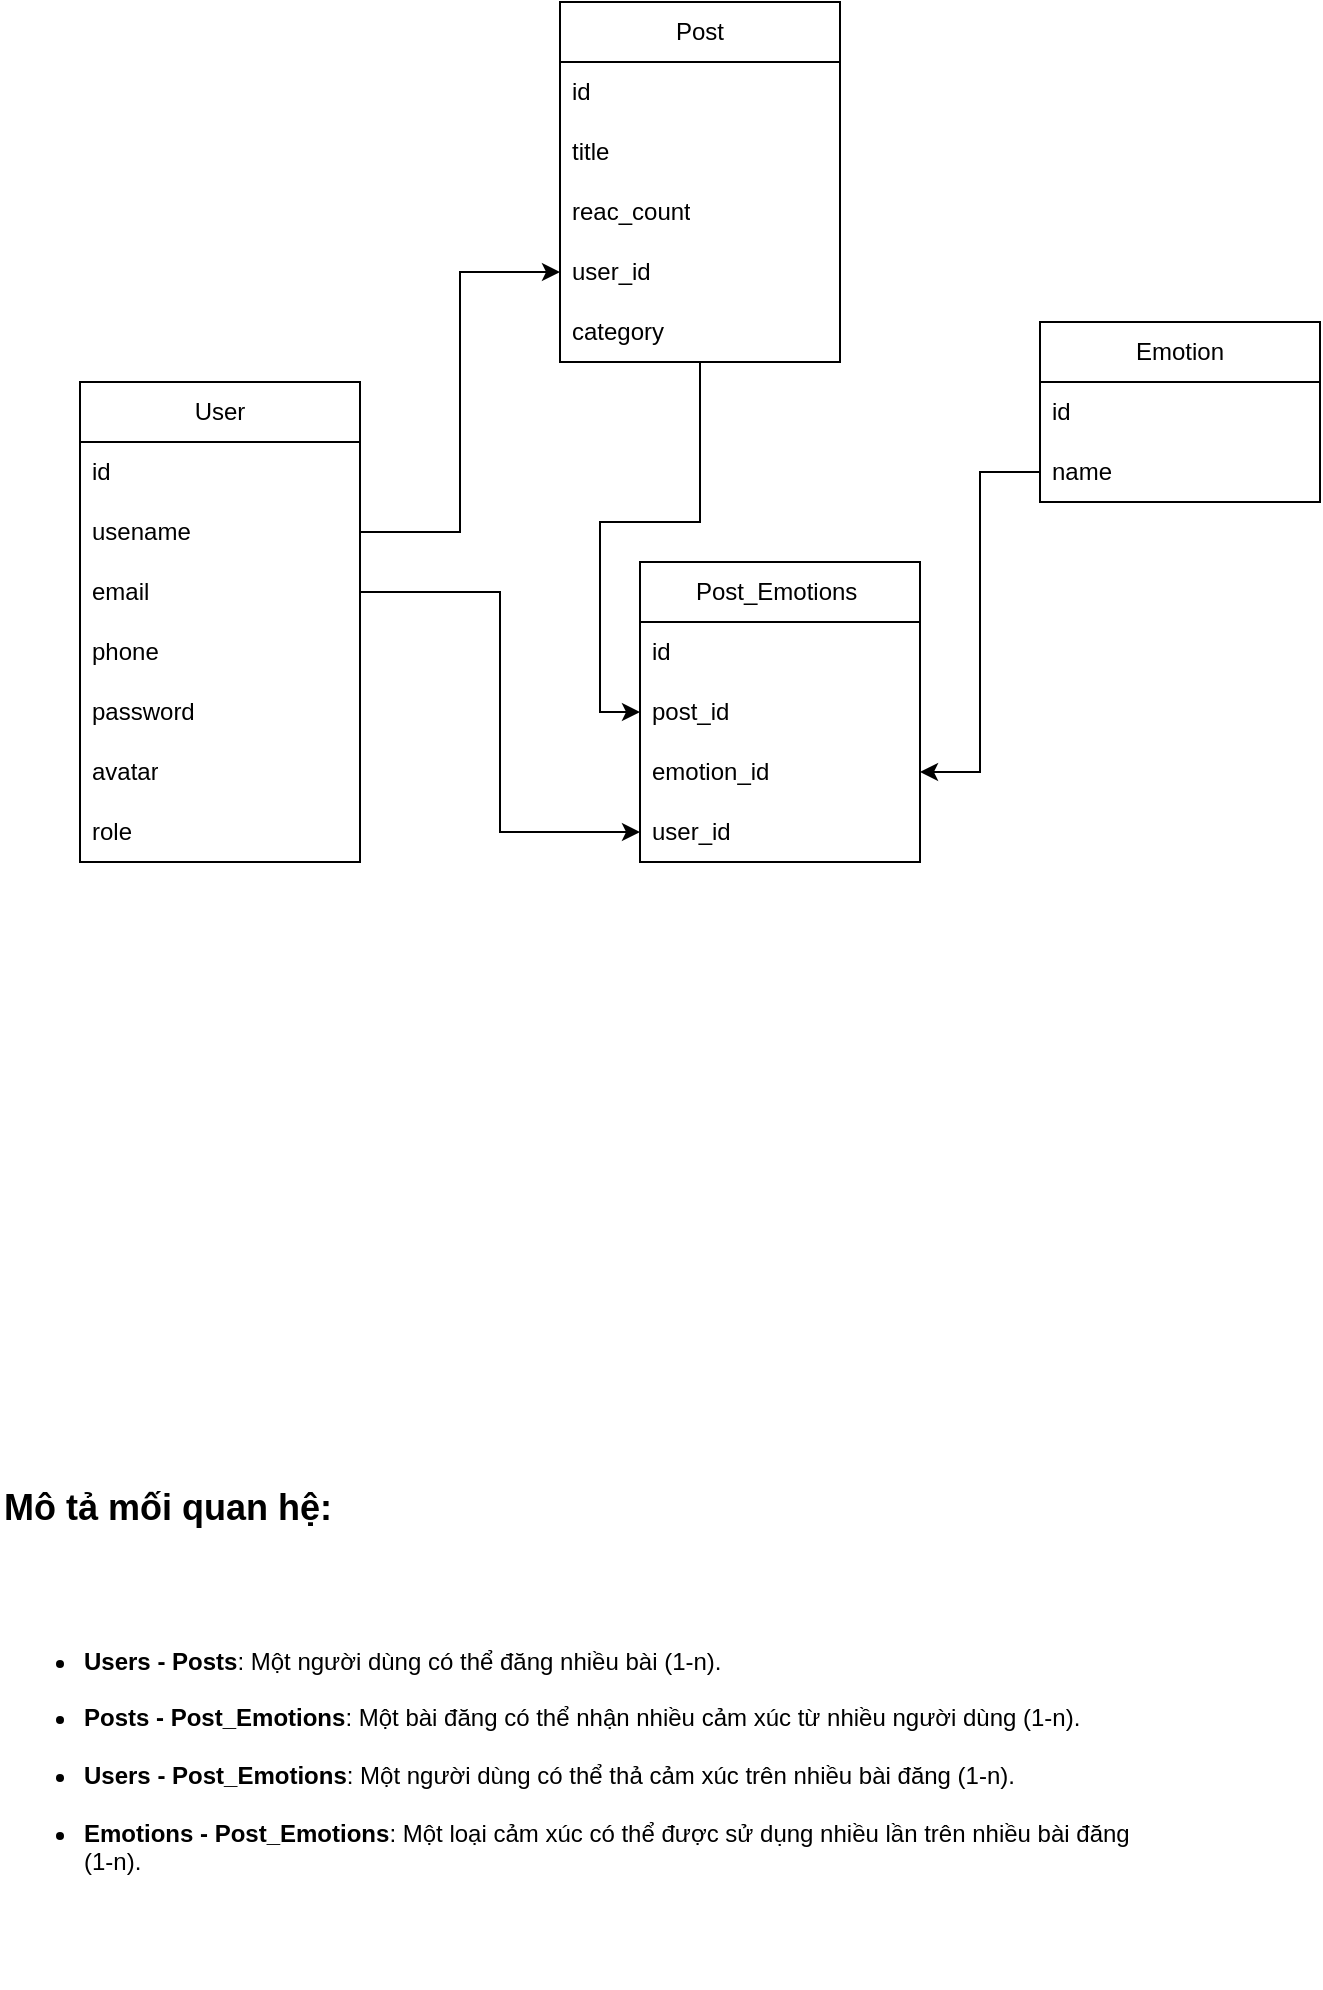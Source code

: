 <mxfile version="26.2.9">
  <diagram name="Page-1" id="tt_E0wB74knYjxpbGn3V">
    <mxGraphModel dx="1894" dy="562" grid="1" gridSize="10" guides="1" tooltips="1" connect="1" arrows="1" fold="1" page="1" pageScale="1" pageWidth="850" pageHeight="1100" math="0" shadow="0">
      <root>
        <mxCell id="0" />
        <mxCell id="1" parent="0" />
        <mxCell id="PYXaf_bYizha-XnBp0xb-1" value="User" style="swimlane;fontStyle=0;childLayout=stackLayout;horizontal=1;startSize=30;horizontalStack=0;resizeParent=1;resizeParentMax=0;resizeLast=0;collapsible=1;marginBottom=0;whiteSpace=wrap;html=1;" parent="1" vertex="1">
          <mxGeometry x="-40" y="430" width="140" height="240" as="geometry" />
        </mxCell>
        <mxCell id="PYXaf_bYizha-XnBp0xb-2" value="id" style="text;strokeColor=none;fillColor=none;align=left;verticalAlign=middle;spacingLeft=4;spacingRight=4;overflow=hidden;points=[[0,0.5],[1,0.5]];portConstraint=eastwest;rotatable=0;whiteSpace=wrap;html=1;" parent="PYXaf_bYizha-XnBp0xb-1" vertex="1">
          <mxGeometry y="30" width="140" height="30" as="geometry" />
        </mxCell>
        <mxCell id="PYXaf_bYizha-XnBp0xb-3" value="usename" style="text;strokeColor=none;fillColor=none;align=left;verticalAlign=middle;spacingLeft=4;spacingRight=4;overflow=hidden;points=[[0,0.5],[1,0.5]];portConstraint=eastwest;rotatable=0;whiteSpace=wrap;html=1;" parent="PYXaf_bYizha-XnBp0xb-1" vertex="1">
          <mxGeometry y="60" width="140" height="30" as="geometry" />
        </mxCell>
        <mxCell id="PYXaf_bYizha-XnBp0xb-4" value="email" style="text;strokeColor=none;fillColor=none;align=left;verticalAlign=middle;spacingLeft=4;spacingRight=4;overflow=hidden;points=[[0,0.5],[1,0.5]];portConstraint=eastwest;rotatable=0;whiteSpace=wrap;html=1;" parent="PYXaf_bYizha-XnBp0xb-1" vertex="1">
          <mxGeometry y="90" width="140" height="30" as="geometry" />
        </mxCell>
        <mxCell id="PYXaf_bYizha-XnBp0xb-9" value="phone&lt;span style=&quot;color: rgba(0, 0, 0, 0); font-family: monospace; font-size: 0px; text-wrap-mode: nowrap;&quot;&gt;%3CmxGraphModel%3E%3Croot%3E%3CmxCell%20id%3D%220%22%2F%3E%3CmxCell%20id%3D%221%22%20parent%3D%220%22%2F%3E%3CmxCell%20id%3D%222%22%20value%3D%22User%22%20style%3D%22swimlane%3BfontStyle%3D0%3BchildLayout%3DstackLayout%3Bhorizontal%3D1%3BstartSize%3D30%3BhorizontalStack%3D0%3BresizeParent%3D1%3BresizeParentMax%3D0%3BresizeLast%3D0%3Bcollapsible%3D1%3BmarginBottom%3D0%3BwhiteSpace%3Dwrap%3Bhtml%3D1%3B%22%20vertex%3D%221%22%20parent%3D%221%22%3E%3CmxGeometry%20x%3D%2260%22%20y%3D%22290%22%20width%3D%22140%22%20height%3D%22120%22%20as%3D%22geometry%22%2F%3E%3C%2FmxCell%3E%3CmxCell%20id%3D%223%22%20value%3D%22Item%201%22%20style%3D%22text%3BstrokeColor%3Dnone%3BfillColor%3Dnone%3Balign%3Dleft%3BverticalAlign%3Dmiddle%3BspacingLeft%3D4%3BspacingRight%3D4%3Boverflow%3Dhidden%3Bpoints%3D%5B%5B0%2C0.5%5D%2C%5B1%2C0.5%5D%5D%3BportConstraint%3Deastwest%3Brotatable%3D0%3BwhiteSpace%3Dwrap%3Bhtml%3D1%3B%22%20vertex%3D%221%22%20parent%3D%222%22%3E%3CmxGeometry%20y%3D%2230%22%20width%3D%22140%22%20height%3D%2230%22%20as%3D%22geometry%22%2F%3E%3C%2FmxCell%3E%3CmxCell%20id%3D%224%22%20value%3D%22Item%202%22%20style%3D%22text%3BstrokeColor%3Dnone%3BfillColor%3Dnone%3Balign%3Dleft%3BverticalAlign%3Dmiddle%3BspacingLeft%3D4%3BspacingRight%3D4%3Boverflow%3Dhidden%3Bpoints%3D%5B%5B0%2C0.5%5D%2C%5B1%2C0.5%5D%5D%3BportConstraint%3Deastwest%3Brotatable%3D0%3BwhiteSpace%3Dwrap%3Bhtml%3D1%3B%22%20vertex%3D%221%22%20parent%3D%222%22%3E%3CmxGeometry%20y%3D%2260%22%20width%3D%22140%22%20height%3D%2230%22%20as%3D%22geometry%22%2F%3E%3C%2FmxCell%3E%3CmxCell%20id%3D%225%22%20value%3D%22Item%203%22%20style%3D%22text%3BstrokeColor%3Dnone%3BfillColor%3Dnone%3Balign%3Dleft%3BverticalAlign%3Dmiddle%3BspacingLeft%3D4%3BspacingRight%3D4%3Boverflow%3Dhidden%3Bpoints%3D%5B%5B0%2C0.5%5D%2C%5B1%2C0.5%5D%5D%3BportConstraint%3Deastwest%3Brotatable%3D0%3BwhiteSpace%3Dwrap%3Bhtml%3D1%3B%22%20vertex%3D%221%22%20parent%3D%222%22%3E%3CmxGeometry%20y%3D%2290%22%20width%3D%22140%22%20height%3D%2230%22%20as%3D%22geometry%22%2F%3E%3C%2FmxCell%3E%3C%2Froot%3E%3C%2FmxGraphModel%3E&lt;/span&gt;" style="text;strokeColor=none;fillColor=none;align=left;verticalAlign=middle;spacingLeft=4;spacingRight=4;overflow=hidden;points=[[0,0.5],[1,0.5]];portConstraint=eastwest;rotatable=0;whiteSpace=wrap;html=1;" parent="PYXaf_bYizha-XnBp0xb-1" vertex="1">
          <mxGeometry y="120" width="140" height="30" as="geometry" />
        </mxCell>
        <mxCell id="PYXaf_bYizha-XnBp0xb-10" value="password" style="text;strokeColor=none;fillColor=none;align=left;verticalAlign=middle;spacingLeft=4;spacingRight=4;overflow=hidden;points=[[0,0.5],[1,0.5]];portConstraint=eastwest;rotatable=0;whiteSpace=wrap;html=1;" parent="PYXaf_bYizha-XnBp0xb-1" vertex="1">
          <mxGeometry y="150" width="140" height="30" as="geometry" />
        </mxCell>
        <mxCell id="PYXaf_bYizha-XnBp0xb-11" value="avatar" style="text;strokeColor=none;fillColor=none;align=left;verticalAlign=middle;spacingLeft=4;spacingRight=4;overflow=hidden;points=[[0,0.5],[1,0.5]];portConstraint=eastwest;rotatable=0;whiteSpace=wrap;html=1;" parent="PYXaf_bYizha-XnBp0xb-1" vertex="1">
          <mxGeometry y="180" width="140" height="30" as="geometry" />
        </mxCell>
        <mxCell id="PYXaf_bYizha-XnBp0xb-12" value="role" style="text;strokeColor=none;fillColor=none;align=left;verticalAlign=middle;spacingLeft=4;spacingRight=4;overflow=hidden;points=[[0,0.5],[1,0.5]];portConstraint=eastwest;rotatable=0;whiteSpace=wrap;html=1;" parent="PYXaf_bYizha-XnBp0xb-1" vertex="1">
          <mxGeometry y="210" width="140" height="30" as="geometry" />
        </mxCell>
        <mxCell id="PYXaf_bYizha-XnBp0xb-30" style="edgeStyle=orthogonalEdgeStyle;rounded=0;orthogonalLoop=1;jettySize=auto;html=1;entryX=0;entryY=0.5;entryDx=0;entryDy=0;" parent="1" source="PYXaf_bYizha-XnBp0xb-5" target="PYXaf_bYizha-XnBp0xb-22" edge="1">
          <mxGeometry relative="1" as="geometry" />
        </mxCell>
        <mxCell id="PYXaf_bYizha-XnBp0xb-5" value="Post" style="swimlane;fontStyle=0;childLayout=stackLayout;horizontal=1;startSize=30;horizontalStack=0;resizeParent=1;resizeParentMax=0;resizeLast=0;collapsible=1;marginBottom=0;whiteSpace=wrap;html=1;" parent="1" vertex="1">
          <mxGeometry x="200" y="240" width="140" height="180" as="geometry" />
        </mxCell>
        <mxCell id="PYXaf_bYizha-XnBp0xb-6" value="id" style="text;strokeColor=none;fillColor=none;align=left;verticalAlign=middle;spacingLeft=4;spacingRight=4;overflow=hidden;points=[[0,0.5],[1,0.5]];portConstraint=eastwest;rotatable=0;whiteSpace=wrap;html=1;" parent="PYXaf_bYizha-XnBp0xb-5" vertex="1">
          <mxGeometry y="30" width="140" height="30" as="geometry" />
        </mxCell>
        <mxCell id="PYXaf_bYizha-XnBp0xb-7" value="title" style="text;strokeColor=none;fillColor=none;align=left;verticalAlign=middle;spacingLeft=4;spacingRight=4;overflow=hidden;points=[[0,0.5],[1,0.5]];portConstraint=eastwest;rotatable=0;whiteSpace=wrap;html=1;" parent="PYXaf_bYizha-XnBp0xb-5" vertex="1">
          <mxGeometry y="60" width="140" height="30" as="geometry" />
        </mxCell>
        <mxCell id="PYXaf_bYizha-XnBp0xb-8" value="reac_count" style="text;strokeColor=none;fillColor=none;align=left;verticalAlign=middle;spacingLeft=4;spacingRight=4;overflow=hidden;points=[[0,0.5],[1,0.5]];portConstraint=eastwest;rotatable=0;whiteSpace=wrap;html=1;" parent="PYXaf_bYizha-XnBp0xb-5" vertex="1">
          <mxGeometry y="90" width="140" height="30" as="geometry" />
        </mxCell>
        <mxCell id="PYXaf_bYizha-XnBp0xb-13" value="user_id" style="text;strokeColor=none;fillColor=none;align=left;verticalAlign=middle;spacingLeft=4;spacingRight=4;overflow=hidden;points=[[0,0.5],[1,0.5]];portConstraint=eastwest;rotatable=0;whiteSpace=wrap;html=1;" parent="PYXaf_bYizha-XnBp0xb-5" vertex="1">
          <mxGeometry y="120" width="140" height="30" as="geometry" />
        </mxCell>
        <mxCell id="PYXaf_bYizha-XnBp0xb-14" value="category" style="text;strokeColor=none;fillColor=none;align=left;verticalAlign=middle;spacingLeft=4;spacingRight=4;overflow=hidden;points=[[0,0.5],[1,0.5]];portConstraint=eastwest;rotatable=0;whiteSpace=wrap;html=1;" parent="PYXaf_bYizha-XnBp0xb-5" vertex="1">
          <mxGeometry y="150" width="140" height="30" as="geometry" />
        </mxCell>
        <mxCell id="PYXaf_bYizha-XnBp0xb-15" value="&lt;div&gt;Emotion&lt;/div&gt;" style="swimlane;fontStyle=0;childLayout=stackLayout;horizontal=1;startSize=30;horizontalStack=0;resizeParent=1;resizeParentMax=0;resizeLast=0;collapsible=1;marginBottom=0;whiteSpace=wrap;html=1;" parent="1" vertex="1">
          <mxGeometry x="440" y="400" width="140" height="90" as="geometry" />
        </mxCell>
        <mxCell id="PYXaf_bYizha-XnBp0xb-16" value="id" style="text;strokeColor=none;fillColor=none;align=left;verticalAlign=middle;spacingLeft=4;spacingRight=4;overflow=hidden;points=[[0,0.5],[1,0.5]];portConstraint=eastwest;rotatable=0;whiteSpace=wrap;html=1;" parent="PYXaf_bYizha-XnBp0xb-15" vertex="1">
          <mxGeometry y="30" width="140" height="30" as="geometry" />
        </mxCell>
        <mxCell id="PYXaf_bYizha-XnBp0xb-17" value="name" style="text;strokeColor=none;fillColor=none;align=left;verticalAlign=middle;spacingLeft=4;spacingRight=4;overflow=hidden;points=[[0,0.5],[1,0.5]];portConstraint=eastwest;rotatable=0;whiteSpace=wrap;html=1;" parent="PYXaf_bYizha-XnBp0xb-15" vertex="1">
          <mxGeometry y="60" width="140" height="30" as="geometry" />
        </mxCell>
        <mxCell id="PYXaf_bYizha-XnBp0xb-21" value="&lt;div&gt;Post_Emotions&amp;nbsp;&lt;/div&gt;" style="swimlane;fontStyle=0;childLayout=stackLayout;horizontal=1;startSize=30;horizontalStack=0;resizeParent=1;resizeParentMax=0;resizeLast=0;collapsible=1;marginBottom=0;whiteSpace=wrap;html=1;" parent="1" vertex="1">
          <mxGeometry x="240" y="520" width="140" height="150" as="geometry" />
        </mxCell>
        <mxCell id="PYXaf_bYizha-XnBp0xb-25" value="id" style="text;strokeColor=none;fillColor=none;align=left;verticalAlign=middle;spacingLeft=4;spacingRight=4;overflow=hidden;points=[[0,0.5],[1,0.5]];portConstraint=eastwest;rotatable=0;whiteSpace=wrap;html=1;" parent="PYXaf_bYizha-XnBp0xb-21" vertex="1">
          <mxGeometry y="30" width="140" height="30" as="geometry" />
        </mxCell>
        <mxCell id="PYXaf_bYizha-XnBp0xb-22" value="post_id" style="text;strokeColor=none;fillColor=none;align=left;verticalAlign=middle;spacingLeft=4;spacingRight=4;overflow=hidden;points=[[0,0.5],[1,0.5]];portConstraint=eastwest;rotatable=0;whiteSpace=wrap;html=1;" parent="PYXaf_bYizha-XnBp0xb-21" vertex="1">
          <mxGeometry y="60" width="140" height="30" as="geometry" />
        </mxCell>
        <mxCell id="PYXaf_bYizha-XnBp0xb-23" value="emotion_id" style="text;strokeColor=none;fillColor=none;align=left;verticalAlign=middle;spacingLeft=4;spacingRight=4;overflow=hidden;points=[[0,0.5],[1,0.5]];portConstraint=eastwest;rotatable=0;whiteSpace=wrap;html=1;" parent="PYXaf_bYizha-XnBp0xb-21" vertex="1">
          <mxGeometry y="90" width="140" height="30" as="geometry" />
        </mxCell>
        <mxCell id="PYXaf_bYizha-XnBp0xb-24" value="user_id" style="text;strokeColor=none;fillColor=none;align=left;verticalAlign=middle;spacingLeft=4;spacingRight=4;overflow=hidden;points=[[0,0.5],[1,0.5]];portConstraint=eastwest;rotatable=0;whiteSpace=wrap;html=1;" parent="PYXaf_bYizha-XnBp0xb-21" vertex="1">
          <mxGeometry y="120" width="140" height="30" as="geometry" />
        </mxCell>
        <mxCell id="PYXaf_bYizha-XnBp0xb-26" value="&lt;h1 style=&quot;margin-top: 0px;&quot;&gt;&lt;span style=&quot;background-color: transparent; color: light-dark(rgb(0, 0, 0), rgb(255, 255, 255));&quot;&gt;&lt;font style=&quot;font-size: 18px;&quot;&gt;Mô tả mối quan hệ:&lt;/font&gt;&lt;/span&gt;&lt;/h1&gt;&lt;div&gt;&lt;br&gt;&lt;ul class=&quot;marker:text-secondary&quot; dir=&quot;auto&quot;&gt;&lt;br&gt;&lt;li class=&quot;break-words&quot;&gt;&lt;strong&gt;Users - Posts&lt;/strong&gt;: Một người dùng có thể đăng nhiều bài (1-n).&lt;/li&gt;&lt;br&gt;&lt;li class=&quot;break-words&quot;&gt;&lt;strong&gt;Posts - Post_Emotions&lt;/strong&gt;: Một bài đăng có thể nhận nhiều cảm xúc từ nhiều người dùng (1-n).&lt;/li&gt;&lt;br&gt;&lt;li class=&quot;break-words&quot;&gt;&lt;strong&gt;Users - Post_Emotions&lt;/strong&gt;: Một người dùng có thể thả cảm xúc trên nhiều bài đăng (1-n).&lt;/li&gt;&lt;br&gt;&lt;li class=&quot;break-words&quot;&gt;&lt;strong&gt;Emotions - Post_Emotions&lt;/strong&gt;: Một loại cảm xúc có thể được sử dụng nhiều lần trên nhiều bài đăng (1-n).&lt;/li&gt;&lt;/ul&gt;&lt;/div&gt;" style="text;html=1;whiteSpace=wrap;overflow=hidden;rounded=0;" parent="1" vertex="1">
          <mxGeometry x="-80" y="970" width="570" height="260" as="geometry" />
        </mxCell>
        <mxCell id="PYXaf_bYizha-XnBp0xb-27" style="edgeStyle=orthogonalEdgeStyle;rounded=0;orthogonalLoop=1;jettySize=auto;html=1;exitX=1;exitY=0.5;exitDx=0;exitDy=0;" parent="1" source="PYXaf_bYizha-XnBp0xb-3" target="PYXaf_bYizha-XnBp0xb-13" edge="1">
          <mxGeometry relative="1" as="geometry" />
        </mxCell>
        <mxCell id="PYXaf_bYizha-XnBp0xb-31" style="edgeStyle=orthogonalEdgeStyle;rounded=0;orthogonalLoop=1;jettySize=auto;html=1;" parent="1" source="PYXaf_bYizha-XnBp0xb-4" target="PYXaf_bYizha-XnBp0xb-24" edge="1">
          <mxGeometry relative="1" as="geometry" />
        </mxCell>
        <mxCell id="PYXaf_bYizha-XnBp0xb-32" style="edgeStyle=orthogonalEdgeStyle;rounded=0;orthogonalLoop=1;jettySize=auto;html=1;" parent="1" source="PYXaf_bYizha-XnBp0xb-17" target="PYXaf_bYizha-XnBp0xb-23" edge="1">
          <mxGeometry relative="1" as="geometry" />
        </mxCell>
      </root>
    </mxGraphModel>
  </diagram>
</mxfile>
